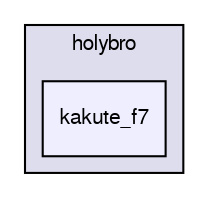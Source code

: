 digraph "sw/airborne/boards/holybro/kakute_f7" {
  compound=true
  node [ fontsize="10", fontname="FreeSans"];
  edge [ labelfontsize="10", labelfontname="FreeSans"];
  subgraph clusterdir_625f21b8b478b3f07f7b994d90f21459 {
    graph [ bgcolor="#ddddee", pencolor="black", label="holybro" fontname="FreeSans", fontsize="10", URL="dir_625f21b8b478b3f07f7b994d90f21459.html"]
  dir_1bc6d69307112de088974f0344604332 [shape=box, label="kakute_f7", style="filled", fillcolor="#eeeeff", pencolor="black", URL="dir_1bc6d69307112de088974f0344604332.html"];
  }
}
